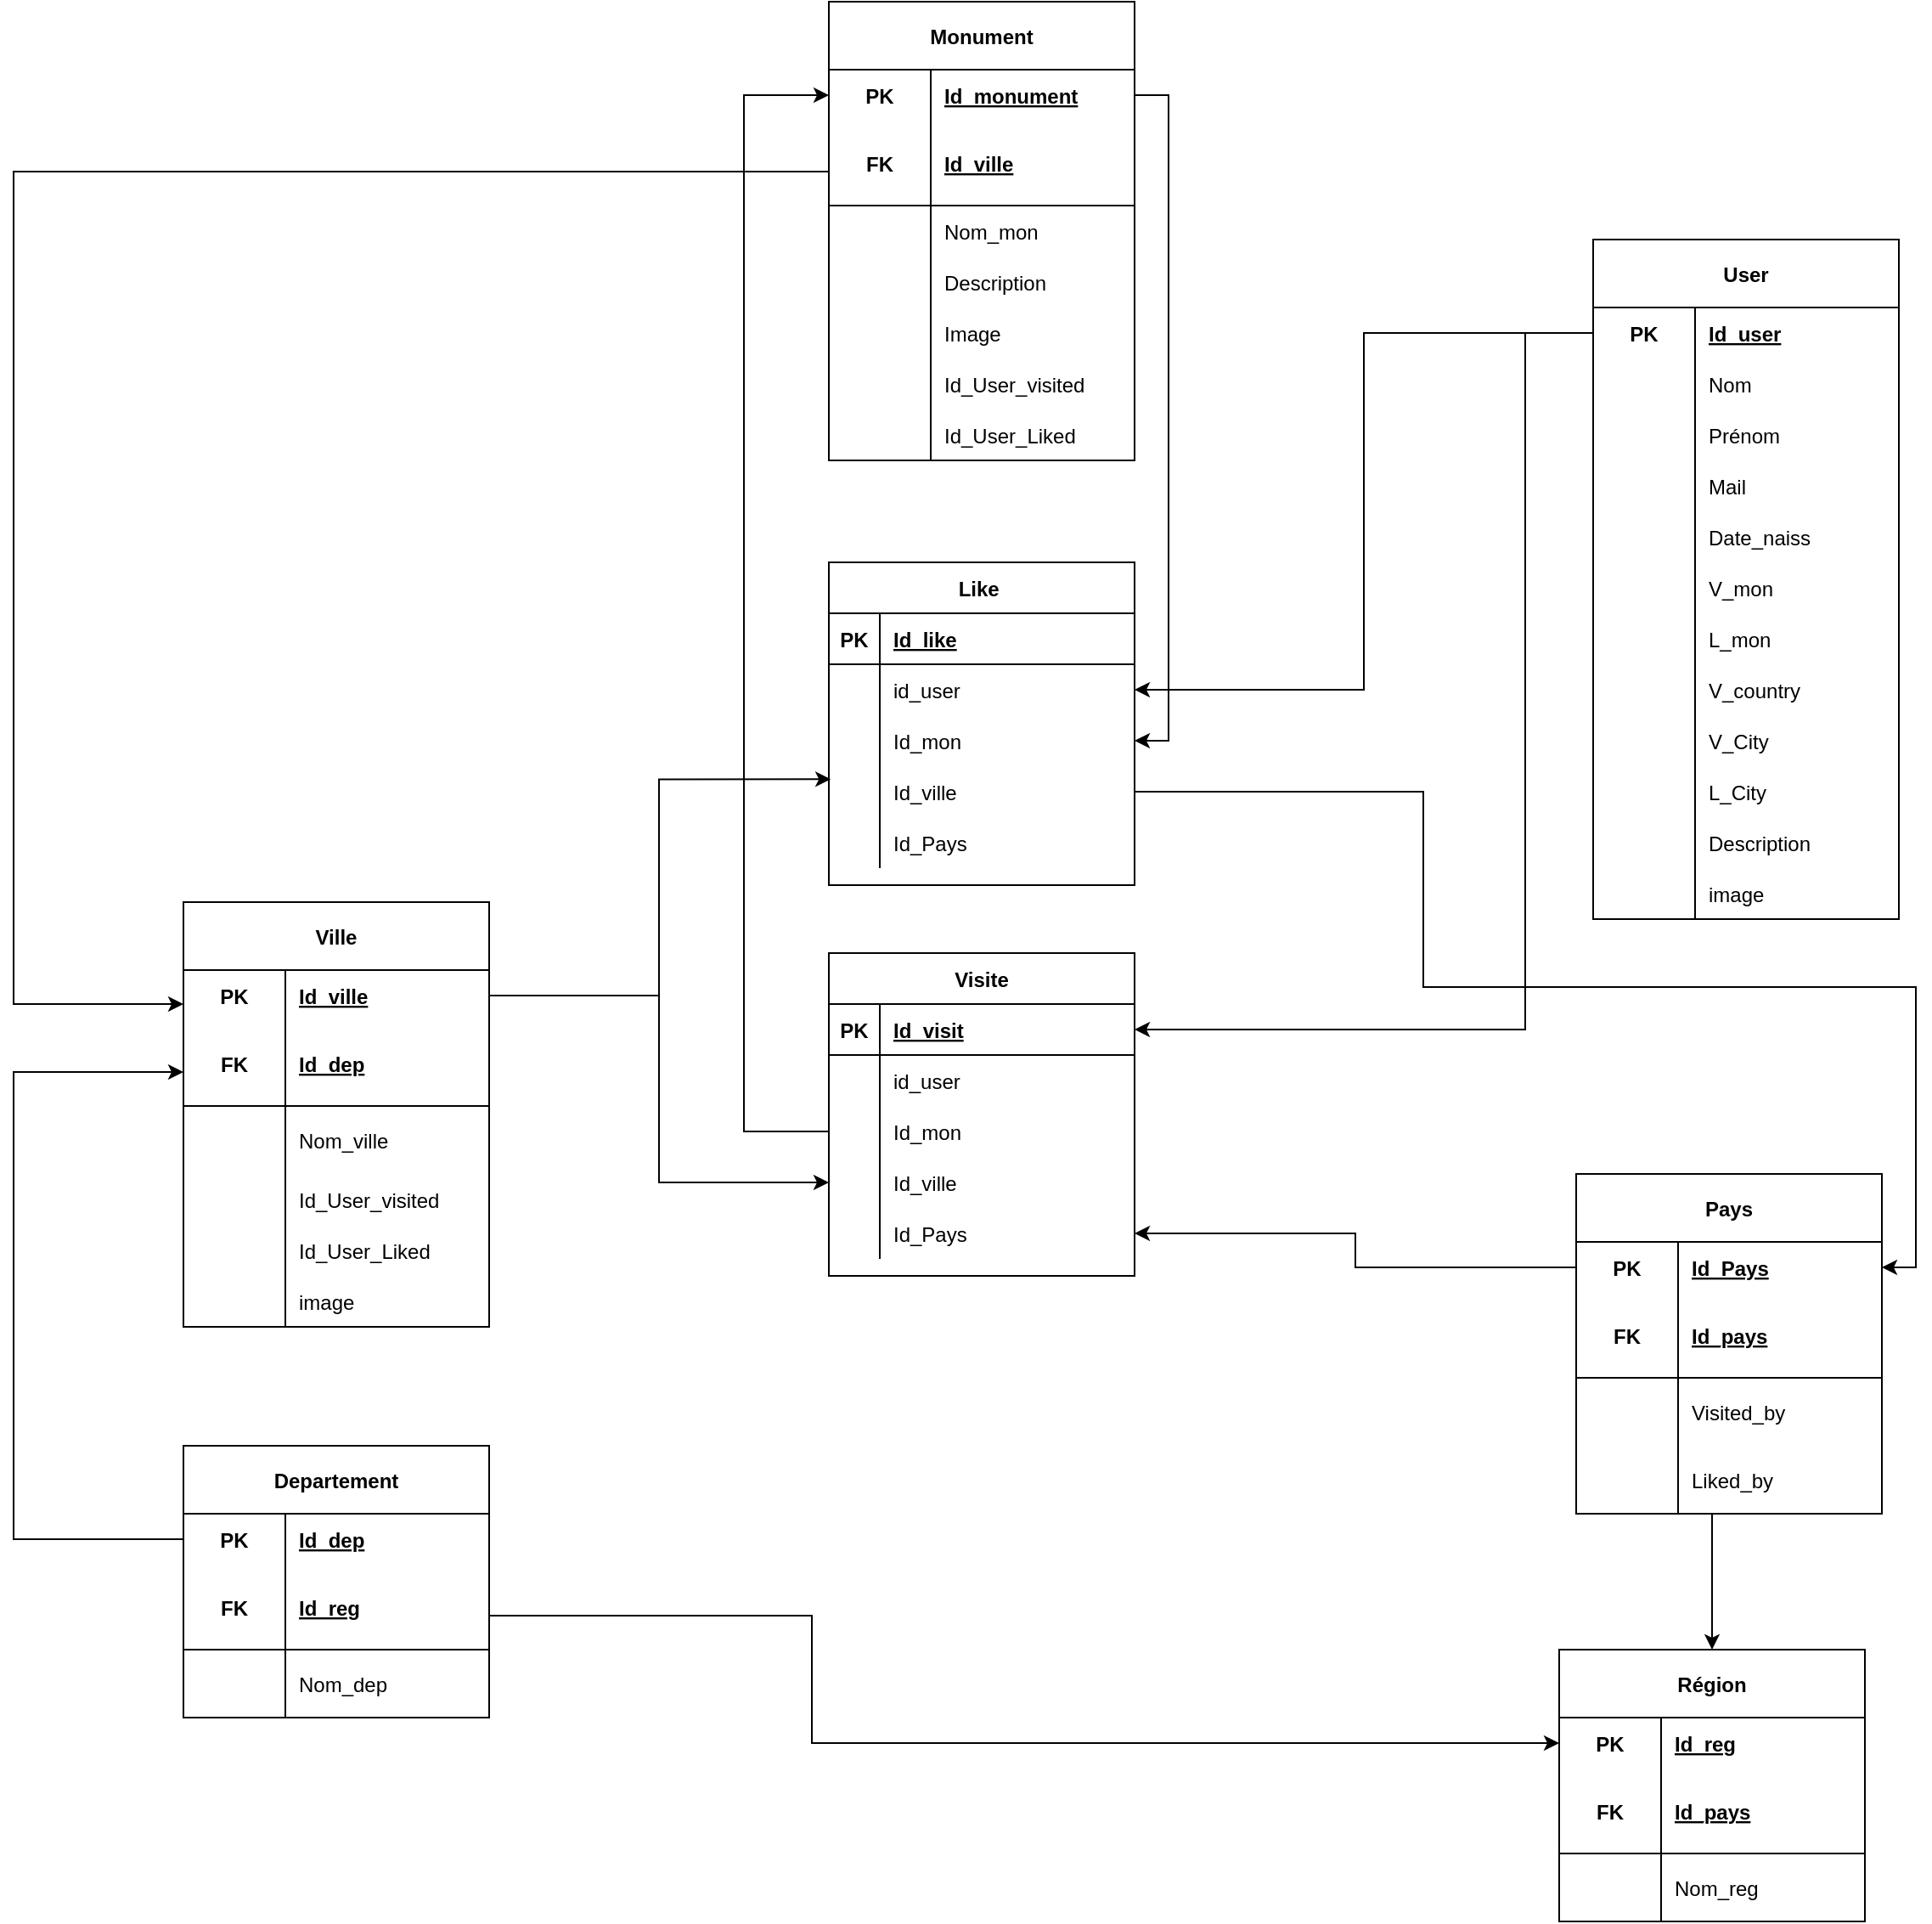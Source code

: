 <mxfile version="20.1.1" type="device"><diagram id="jz-4r5iz3jHriIThJ5Pb" name="Page-1"><mxGraphModel dx="2221" dy="2269" grid="1" gridSize="10" guides="1" tooltips="1" connect="1" arrows="1" fold="1" page="1" pageScale="1" pageWidth="827" pageHeight="1169" math="0" shadow="0"><root><mxCell id="0"/><mxCell id="1" parent="0"/><mxCell id="a1VH5h74d0Hdrvik5VGE-127" value="Monument" style="shape=table;startSize=40;container=1;collapsible=1;childLayout=tableLayout;fixedRows=1;rowLines=0;fontStyle=1;align=center;resizeLast=1;" parent="1" vertex="1"><mxGeometry x="590" y="-180" width="180" height="270" as="geometry"/></mxCell><mxCell id="a1VH5h74d0Hdrvik5VGE-128" value="" style="shape=tableRow;horizontal=0;startSize=0;swimlaneHead=0;swimlaneBody=0;fillColor=none;collapsible=0;dropTarget=0;points=[[0,0.5],[1,0.5]];portConstraint=eastwest;top=0;left=0;right=0;bottom=0;" parent="a1VH5h74d0Hdrvik5VGE-127" vertex="1"><mxGeometry y="40" width="180" height="30" as="geometry"/></mxCell><mxCell id="a1VH5h74d0Hdrvik5VGE-129" value="PK" style="shape=partialRectangle;connectable=0;fillColor=none;top=0;left=0;bottom=0;right=0;fontStyle=1;overflow=hidden;" parent="a1VH5h74d0Hdrvik5VGE-128" vertex="1"><mxGeometry width="60" height="30" as="geometry"><mxRectangle width="60" height="30" as="alternateBounds"/></mxGeometry></mxCell><mxCell id="a1VH5h74d0Hdrvik5VGE-130" value="Id_monument" style="shape=partialRectangle;connectable=0;fillColor=none;top=0;left=0;bottom=0;right=0;align=left;spacingLeft=6;fontStyle=5;overflow=hidden;" parent="a1VH5h74d0Hdrvik5VGE-128" vertex="1"><mxGeometry x="60" width="120" height="30" as="geometry"><mxRectangle width="120" height="30" as="alternateBounds"/></mxGeometry></mxCell><mxCell id="a1VH5h74d0Hdrvik5VGE-131" value="" style="shape=tableRow;horizontal=0;startSize=0;swimlaneHead=0;swimlaneBody=0;fillColor=none;collapsible=0;dropTarget=0;points=[[0,0.5],[1,0.5]];portConstraint=eastwest;top=0;left=0;right=0;bottom=1;" parent="a1VH5h74d0Hdrvik5VGE-127" vertex="1"><mxGeometry y="70" width="180" height="50" as="geometry"/></mxCell><mxCell id="a1VH5h74d0Hdrvik5VGE-132" value="FK" style="shape=partialRectangle;connectable=0;fillColor=none;top=0;left=0;bottom=0;right=0;fontStyle=1;overflow=hidden;" parent="a1VH5h74d0Hdrvik5VGE-131" vertex="1"><mxGeometry width="60" height="50" as="geometry"><mxRectangle width="60" height="50" as="alternateBounds"/></mxGeometry></mxCell><mxCell id="a1VH5h74d0Hdrvik5VGE-133" value="Id_ville" style="shape=partialRectangle;connectable=0;fillColor=none;top=0;left=0;bottom=0;right=0;align=left;spacingLeft=6;fontStyle=5;overflow=hidden;" parent="a1VH5h74d0Hdrvik5VGE-131" vertex="1"><mxGeometry x="60" width="120" height="50" as="geometry"><mxRectangle width="120" height="50" as="alternateBounds"/></mxGeometry></mxCell><mxCell id="a1VH5h74d0Hdrvik5VGE-134" value="" style="shape=tableRow;horizontal=0;startSize=0;swimlaneHead=0;swimlaneBody=0;fillColor=none;collapsible=0;dropTarget=0;points=[[0,0.5],[1,0.5]];portConstraint=eastwest;top=0;left=0;right=0;bottom=0;" parent="a1VH5h74d0Hdrvik5VGE-127" vertex="1"><mxGeometry y="120" width="180" height="30" as="geometry"/></mxCell><mxCell id="a1VH5h74d0Hdrvik5VGE-135" value="" style="shape=partialRectangle;connectable=0;fillColor=none;top=0;left=0;bottom=0;right=0;editable=1;overflow=hidden;" parent="a1VH5h74d0Hdrvik5VGE-134" vertex="1"><mxGeometry width="60" height="30" as="geometry"><mxRectangle width="60" height="30" as="alternateBounds"/></mxGeometry></mxCell><mxCell id="a1VH5h74d0Hdrvik5VGE-136" value="Nom_mon" style="shape=partialRectangle;connectable=0;fillColor=none;top=0;left=0;bottom=0;right=0;align=left;spacingLeft=6;overflow=hidden;" parent="a1VH5h74d0Hdrvik5VGE-134" vertex="1"><mxGeometry x="60" width="120" height="30" as="geometry"><mxRectangle width="120" height="30" as="alternateBounds"/></mxGeometry></mxCell><mxCell id="a1VH5h74d0Hdrvik5VGE-137" value="" style="shape=tableRow;horizontal=0;startSize=0;swimlaneHead=0;swimlaneBody=0;fillColor=none;collapsible=0;dropTarget=0;points=[[0,0.5],[1,0.5]];portConstraint=eastwest;top=0;left=0;right=0;bottom=0;" parent="a1VH5h74d0Hdrvik5VGE-127" vertex="1"><mxGeometry y="150" width="180" height="30" as="geometry"/></mxCell><mxCell id="a1VH5h74d0Hdrvik5VGE-138" value="" style="shape=partialRectangle;connectable=0;fillColor=none;top=0;left=0;bottom=0;right=0;editable=1;overflow=hidden;" parent="a1VH5h74d0Hdrvik5VGE-137" vertex="1"><mxGeometry width="60" height="30" as="geometry"><mxRectangle width="60" height="30" as="alternateBounds"/></mxGeometry></mxCell><mxCell id="a1VH5h74d0Hdrvik5VGE-139" value="Description" style="shape=partialRectangle;connectable=0;fillColor=none;top=0;left=0;bottom=0;right=0;align=left;spacingLeft=6;overflow=hidden;" parent="a1VH5h74d0Hdrvik5VGE-137" vertex="1"><mxGeometry x="60" width="120" height="30" as="geometry"><mxRectangle width="120" height="30" as="alternateBounds"/></mxGeometry></mxCell><mxCell id="8gB-ZzRt9r3_IUBsFWjk-15" value="" style="shape=tableRow;horizontal=0;startSize=0;swimlaneHead=0;swimlaneBody=0;fillColor=none;collapsible=0;dropTarget=0;points=[[0,0.5],[1,0.5]];portConstraint=eastwest;top=0;left=0;right=0;bottom=0;" vertex="1" parent="a1VH5h74d0Hdrvik5VGE-127"><mxGeometry y="180" width="180" height="30" as="geometry"/></mxCell><mxCell id="8gB-ZzRt9r3_IUBsFWjk-16" value="" style="shape=partialRectangle;connectable=0;fillColor=none;top=0;left=0;bottom=0;right=0;editable=1;overflow=hidden;" vertex="1" parent="8gB-ZzRt9r3_IUBsFWjk-15"><mxGeometry width="60" height="30" as="geometry"><mxRectangle width="60" height="30" as="alternateBounds"/></mxGeometry></mxCell><mxCell id="8gB-ZzRt9r3_IUBsFWjk-17" value="Image" style="shape=partialRectangle;connectable=0;fillColor=none;top=0;left=0;bottom=0;right=0;align=left;spacingLeft=6;overflow=hidden;" vertex="1" parent="8gB-ZzRt9r3_IUBsFWjk-15"><mxGeometry x="60" width="120" height="30" as="geometry"><mxRectangle width="120" height="30" as="alternateBounds"/></mxGeometry></mxCell><mxCell id="8gB-ZzRt9r3_IUBsFWjk-18" value="" style="shape=tableRow;horizontal=0;startSize=0;swimlaneHead=0;swimlaneBody=0;fillColor=none;collapsible=0;dropTarget=0;points=[[0,0.5],[1,0.5]];portConstraint=eastwest;top=0;left=0;right=0;bottom=0;" vertex="1" parent="a1VH5h74d0Hdrvik5VGE-127"><mxGeometry y="210" width="180" height="30" as="geometry"/></mxCell><mxCell id="8gB-ZzRt9r3_IUBsFWjk-19" value="" style="shape=partialRectangle;connectable=0;fillColor=none;top=0;left=0;bottom=0;right=0;editable=1;overflow=hidden;" vertex="1" parent="8gB-ZzRt9r3_IUBsFWjk-18"><mxGeometry width="60" height="30" as="geometry"><mxRectangle width="60" height="30" as="alternateBounds"/></mxGeometry></mxCell><mxCell id="8gB-ZzRt9r3_IUBsFWjk-20" value="Id_User_visited" style="shape=partialRectangle;connectable=0;fillColor=none;top=0;left=0;bottom=0;right=0;align=left;spacingLeft=6;overflow=hidden;" vertex="1" parent="8gB-ZzRt9r3_IUBsFWjk-18"><mxGeometry x="60" width="120" height="30" as="geometry"><mxRectangle width="120" height="30" as="alternateBounds"/></mxGeometry></mxCell><mxCell id="8gB-ZzRt9r3_IUBsFWjk-21" value="" style="shape=tableRow;horizontal=0;startSize=0;swimlaneHead=0;swimlaneBody=0;fillColor=none;collapsible=0;dropTarget=0;points=[[0,0.5],[1,0.5]];portConstraint=eastwest;top=0;left=0;right=0;bottom=0;" vertex="1" parent="a1VH5h74d0Hdrvik5VGE-127"><mxGeometry y="240" width="180" height="30" as="geometry"/></mxCell><mxCell id="8gB-ZzRt9r3_IUBsFWjk-22" value="" style="shape=partialRectangle;connectable=0;fillColor=none;top=0;left=0;bottom=0;right=0;editable=1;overflow=hidden;" vertex="1" parent="8gB-ZzRt9r3_IUBsFWjk-21"><mxGeometry width="60" height="30" as="geometry"><mxRectangle width="60" height="30" as="alternateBounds"/></mxGeometry></mxCell><mxCell id="8gB-ZzRt9r3_IUBsFWjk-23" value="Id_User_Liked" style="shape=partialRectangle;connectable=0;fillColor=none;top=0;left=0;bottom=0;right=0;align=left;spacingLeft=6;overflow=hidden;" vertex="1" parent="8gB-ZzRt9r3_IUBsFWjk-21"><mxGeometry x="60" width="120" height="30" as="geometry"><mxRectangle width="120" height="30" as="alternateBounds"/></mxGeometry></mxCell><mxCell id="a1VH5h74d0Hdrvik5VGE-146" value="User" style="shape=table;startSize=40;container=1;collapsible=1;childLayout=tableLayout;fixedRows=1;rowLines=0;fontStyle=1;align=center;resizeLast=1;" parent="1" vertex="1"><mxGeometry x="1040" y="-40" width="180" height="400" as="geometry"/></mxCell><mxCell id="a1VH5h74d0Hdrvik5VGE-147" value="" style="shape=tableRow;horizontal=0;startSize=0;swimlaneHead=0;swimlaneBody=0;fillColor=none;collapsible=0;dropTarget=0;points=[[0,0.5],[1,0.5]];portConstraint=eastwest;top=0;left=0;right=0;bottom=0;" parent="a1VH5h74d0Hdrvik5VGE-146" vertex="1"><mxGeometry y="40" width="180" height="30" as="geometry"/></mxCell><mxCell id="a1VH5h74d0Hdrvik5VGE-148" value="PK" style="shape=partialRectangle;connectable=0;fillColor=none;top=0;left=0;bottom=0;right=0;fontStyle=1;overflow=hidden;" parent="a1VH5h74d0Hdrvik5VGE-147" vertex="1"><mxGeometry width="60" height="30" as="geometry"><mxRectangle width="60" height="30" as="alternateBounds"/></mxGeometry></mxCell><mxCell id="a1VH5h74d0Hdrvik5VGE-149" value="Id_user" style="shape=partialRectangle;connectable=0;fillColor=none;top=0;left=0;bottom=0;right=0;align=left;spacingLeft=6;fontStyle=5;overflow=hidden;" parent="a1VH5h74d0Hdrvik5VGE-147" vertex="1"><mxGeometry x="60" width="120" height="30" as="geometry"><mxRectangle width="120" height="30" as="alternateBounds"/></mxGeometry></mxCell><mxCell id="a1VH5h74d0Hdrvik5VGE-197" value="" style="shape=tableRow;horizontal=0;startSize=0;swimlaneHead=0;swimlaneBody=0;fillColor=none;collapsible=0;dropTarget=0;points=[[0,0.5],[1,0.5]];portConstraint=eastwest;top=0;left=0;right=0;bottom=0;" parent="a1VH5h74d0Hdrvik5VGE-146" vertex="1"><mxGeometry y="70" width="180" height="30" as="geometry"/></mxCell><mxCell id="a1VH5h74d0Hdrvik5VGE-198" value="" style="shape=partialRectangle;connectable=0;fillColor=none;top=0;left=0;bottom=0;right=0;editable=1;overflow=hidden;" parent="a1VH5h74d0Hdrvik5VGE-197" vertex="1"><mxGeometry width="60" height="30" as="geometry"><mxRectangle width="60" height="30" as="alternateBounds"/></mxGeometry></mxCell><mxCell id="a1VH5h74d0Hdrvik5VGE-199" value="Nom" style="shape=partialRectangle;connectable=0;fillColor=none;top=0;left=0;bottom=0;right=0;align=left;spacingLeft=6;overflow=hidden;" parent="a1VH5h74d0Hdrvik5VGE-197" vertex="1"><mxGeometry x="60" width="120" height="30" as="geometry"><mxRectangle width="120" height="30" as="alternateBounds"/></mxGeometry></mxCell><mxCell id="a1VH5h74d0Hdrvik5VGE-156" value="" style="shape=tableRow;horizontal=0;startSize=0;swimlaneHead=0;swimlaneBody=0;fillColor=none;collapsible=0;dropTarget=0;points=[[0,0.5],[1,0.5]];portConstraint=eastwest;top=0;left=0;right=0;bottom=0;" parent="a1VH5h74d0Hdrvik5VGE-146" vertex="1"><mxGeometry y="100" width="180" height="30" as="geometry"/></mxCell><mxCell id="a1VH5h74d0Hdrvik5VGE-157" value="" style="shape=partialRectangle;connectable=0;fillColor=none;top=0;left=0;bottom=0;right=0;editable=1;overflow=hidden;" parent="a1VH5h74d0Hdrvik5VGE-156" vertex="1"><mxGeometry width="60" height="30" as="geometry"><mxRectangle width="60" height="30" as="alternateBounds"/></mxGeometry></mxCell><mxCell id="a1VH5h74d0Hdrvik5VGE-158" value="Prénom" style="shape=partialRectangle;connectable=0;fillColor=none;top=0;left=0;bottom=0;right=0;align=left;spacingLeft=6;overflow=hidden;" parent="a1VH5h74d0Hdrvik5VGE-156" vertex="1"><mxGeometry x="60" width="120" height="30" as="geometry"><mxRectangle width="120" height="30" as="alternateBounds"/></mxGeometry></mxCell><mxCell id="a1VH5h74d0Hdrvik5VGE-263" value="" style="shape=tableRow;horizontal=0;startSize=0;swimlaneHead=0;swimlaneBody=0;fillColor=none;collapsible=0;dropTarget=0;points=[[0,0.5],[1,0.5]];portConstraint=eastwest;top=0;left=0;right=0;bottom=0;" parent="a1VH5h74d0Hdrvik5VGE-146" vertex="1"><mxGeometry y="130" width="180" height="30" as="geometry"/></mxCell><mxCell id="a1VH5h74d0Hdrvik5VGE-264" value="" style="shape=partialRectangle;connectable=0;fillColor=none;top=0;left=0;bottom=0;right=0;editable=1;overflow=hidden;" parent="a1VH5h74d0Hdrvik5VGE-263" vertex="1"><mxGeometry width="60" height="30" as="geometry"><mxRectangle width="60" height="30" as="alternateBounds"/></mxGeometry></mxCell><mxCell id="a1VH5h74d0Hdrvik5VGE-265" value="Mail" style="shape=partialRectangle;connectable=0;fillColor=none;top=0;left=0;bottom=0;right=0;align=left;spacingLeft=6;overflow=hidden;" parent="a1VH5h74d0Hdrvik5VGE-263" vertex="1"><mxGeometry x="60" width="120" height="30" as="geometry"><mxRectangle width="120" height="30" as="alternateBounds"/></mxGeometry></mxCell><mxCell id="a1VH5h74d0Hdrvik5VGE-266" value="" style="shape=tableRow;horizontal=0;startSize=0;swimlaneHead=0;swimlaneBody=0;fillColor=none;collapsible=0;dropTarget=0;points=[[0,0.5],[1,0.5]];portConstraint=eastwest;top=0;left=0;right=0;bottom=0;" parent="a1VH5h74d0Hdrvik5VGE-146" vertex="1"><mxGeometry y="160" width="180" height="30" as="geometry"/></mxCell><mxCell id="a1VH5h74d0Hdrvik5VGE-267" value="" style="shape=partialRectangle;connectable=0;fillColor=none;top=0;left=0;bottom=0;right=0;editable=1;overflow=hidden;" parent="a1VH5h74d0Hdrvik5VGE-266" vertex="1"><mxGeometry width="60" height="30" as="geometry"><mxRectangle width="60" height="30" as="alternateBounds"/></mxGeometry></mxCell><mxCell id="a1VH5h74d0Hdrvik5VGE-268" value="Date_naiss" style="shape=partialRectangle;connectable=0;fillColor=none;top=0;left=0;bottom=0;right=0;align=left;spacingLeft=6;overflow=hidden;" parent="a1VH5h74d0Hdrvik5VGE-266" vertex="1"><mxGeometry x="60" width="120" height="30" as="geometry"><mxRectangle width="120" height="30" as="alternateBounds"/></mxGeometry></mxCell><mxCell id="a1VH5h74d0Hdrvik5VGE-269" value="" style="shape=tableRow;horizontal=0;startSize=0;swimlaneHead=0;swimlaneBody=0;fillColor=none;collapsible=0;dropTarget=0;points=[[0,0.5],[1,0.5]];portConstraint=eastwest;top=0;left=0;right=0;bottom=0;" parent="a1VH5h74d0Hdrvik5VGE-146" vertex="1"><mxGeometry y="190" width="180" height="30" as="geometry"/></mxCell><mxCell id="a1VH5h74d0Hdrvik5VGE-270" value="" style="shape=partialRectangle;connectable=0;fillColor=none;top=0;left=0;bottom=0;right=0;editable=1;overflow=hidden;" parent="a1VH5h74d0Hdrvik5VGE-269" vertex="1"><mxGeometry width="60" height="30" as="geometry"><mxRectangle width="60" height="30" as="alternateBounds"/></mxGeometry></mxCell><mxCell id="a1VH5h74d0Hdrvik5VGE-271" value="V_mon" style="shape=partialRectangle;connectable=0;fillColor=none;top=0;left=0;bottom=0;right=0;align=left;spacingLeft=6;overflow=hidden;" parent="a1VH5h74d0Hdrvik5VGE-269" vertex="1"><mxGeometry x="60" width="120" height="30" as="geometry"><mxRectangle width="120" height="30" as="alternateBounds"/></mxGeometry></mxCell><mxCell id="a1VH5h74d0Hdrvik5VGE-272" value="" style="shape=tableRow;horizontal=0;startSize=0;swimlaneHead=0;swimlaneBody=0;fillColor=none;collapsible=0;dropTarget=0;points=[[0,0.5],[1,0.5]];portConstraint=eastwest;top=0;left=0;right=0;bottom=0;" parent="a1VH5h74d0Hdrvik5VGE-146" vertex="1"><mxGeometry y="220" width="180" height="30" as="geometry"/></mxCell><mxCell id="a1VH5h74d0Hdrvik5VGE-273" value="" style="shape=partialRectangle;connectable=0;fillColor=none;top=0;left=0;bottom=0;right=0;editable=1;overflow=hidden;" parent="a1VH5h74d0Hdrvik5VGE-272" vertex="1"><mxGeometry width="60" height="30" as="geometry"><mxRectangle width="60" height="30" as="alternateBounds"/></mxGeometry></mxCell><mxCell id="a1VH5h74d0Hdrvik5VGE-274" value="L_mon" style="shape=partialRectangle;connectable=0;fillColor=none;top=0;left=0;bottom=0;right=0;align=left;spacingLeft=6;overflow=hidden;" parent="a1VH5h74d0Hdrvik5VGE-272" vertex="1"><mxGeometry x="60" width="120" height="30" as="geometry"><mxRectangle width="120" height="30" as="alternateBounds"/></mxGeometry></mxCell><mxCell id="a1VH5h74d0Hdrvik5VGE-278" value="" style="shape=tableRow;horizontal=0;startSize=0;swimlaneHead=0;swimlaneBody=0;fillColor=none;collapsible=0;dropTarget=0;points=[[0,0.5],[1,0.5]];portConstraint=eastwest;top=0;left=0;right=0;bottom=0;" parent="a1VH5h74d0Hdrvik5VGE-146" vertex="1"><mxGeometry y="250" width="180" height="30" as="geometry"/></mxCell><mxCell id="a1VH5h74d0Hdrvik5VGE-279" value="" style="shape=partialRectangle;connectable=0;fillColor=none;top=0;left=0;bottom=0;right=0;editable=1;overflow=hidden;" parent="a1VH5h74d0Hdrvik5VGE-278" vertex="1"><mxGeometry width="60" height="30" as="geometry"><mxRectangle width="60" height="30" as="alternateBounds"/></mxGeometry></mxCell><mxCell id="a1VH5h74d0Hdrvik5VGE-280" value="V_country" style="shape=partialRectangle;connectable=0;fillColor=none;top=0;left=0;bottom=0;right=0;align=left;spacingLeft=6;overflow=hidden;" parent="a1VH5h74d0Hdrvik5VGE-278" vertex="1"><mxGeometry x="60" width="120" height="30" as="geometry"><mxRectangle width="120" height="30" as="alternateBounds"/></mxGeometry></mxCell><mxCell id="a1VH5h74d0Hdrvik5VGE-281" value="" style="shape=tableRow;horizontal=0;startSize=0;swimlaneHead=0;swimlaneBody=0;fillColor=none;collapsible=0;dropTarget=0;points=[[0,0.5],[1,0.5]];portConstraint=eastwest;top=0;left=0;right=0;bottom=0;" parent="a1VH5h74d0Hdrvik5VGE-146" vertex="1"><mxGeometry y="280" width="180" height="30" as="geometry"/></mxCell><mxCell id="a1VH5h74d0Hdrvik5VGE-282" value="" style="shape=partialRectangle;connectable=0;fillColor=none;top=0;left=0;bottom=0;right=0;editable=1;overflow=hidden;" parent="a1VH5h74d0Hdrvik5VGE-281" vertex="1"><mxGeometry width="60" height="30" as="geometry"><mxRectangle width="60" height="30" as="alternateBounds"/></mxGeometry></mxCell><mxCell id="a1VH5h74d0Hdrvik5VGE-283" value="V_City" style="shape=partialRectangle;connectable=0;fillColor=none;top=0;left=0;bottom=0;right=0;align=left;spacingLeft=6;overflow=hidden;" parent="a1VH5h74d0Hdrvik5VGE-281" vertex="1"><mxGeometry x="60" width="120" height="30" as="geometry"><mxRectangle width="120" height="30" as="alternateBounds"/></mxGeometry></mxCell><mxCell id="a1VH5h74d0Hdrvik5VGE-284" value="" style="shape=tableRow;horizontal=0;startSize=0;swimlaneHead=0;swimlaneBody=0;fillColor=none;collapsible=0;dropTarget=0;points=[[0,0.5],[1,0.5]];portConstraint=eastwest;top=0;left=0;right=0;bottom=0;" parent="a1VH5h74d0Hdrvik5VGE-146" vertex="1"><mxGeometry y="310" width="180" height="30" as="geometry"/></mxCell><mxCell id="a1VH5h74d0Hdrvik5VGE-285" value="" style="shape=partialRectangle;connectable=0;fillColor=none;top=0;left=0;bottom=0;right=0;editable=1;overflow=hidden;" parent="a1VH5h74d0Hdrvik5VGE-284" vertex="1"><mxGeometry width="60" height="30" as="geometry"><mxRectangle width="60" height="30" as="alternateBounds"/></mxGeometry></mxCell><mxCell id="a1VH5h74d0Hdrvik5VGE-286" value="L_City" style="shape=partialRectangle;connectable=0;fillColor=none;top=0;left=0;bottom=0;right=0;align=left;spacingLeft=6;overflow=hidden;" parent="a1VH5h74d0Hdrvik5VGE-284" vertex="1"><mxGeometry x="60" width="120" height="30" as="geometry"><mxRectangle width="120" height="30" as="alternateBounds"/></mxGeometry></mxCell><mxCell id="a1VH5h74d0Hdrvik5VGE-287" value="" style="shape=tableRow;horizontal=0;startSize=0;swimlaneHead=0;swimlaneBody=0;fillColor=none;collapsible=0;dropTarget=0;points=[[0,0.5],[1,0.5]];portConstraint=eastwest;top=0;left=0;right=0;bottom=0;" parent="a1VH5h74d0Hdrvik5VGE-146" vertex="1"><mxGeometry y="340" width="180" height="30" as="geometry"/></mxCell><mxCell id="a1VH5h74d0Hdrvik5VGE-288" value="" style="shape=partialRectangle;connectable=0;fillColor=none;top=0;left=0;bottom=0;right=0;editable=1;overflow=hidden;" parent="a1VH5h74d0Hdrvik5VGE-287" vertex="1"><mxGeometry width="60" height="30" as="geometry"><mxRectangle width="60" height="30" as="alternateBounds"/></mxGeometry></mxCell><mxCell id="a1VH5h74d0Hdrvik5VGE-289" value="Description" style="shape=partialRectangle;connectable=0;fillColor=none;top=0;left=0;bottom=0;right=0;align=left;spacingLeft=6;overflow=hidden;" parent="a1VH5h74d0Hdrvik5VGE-287" vertex="1"><mxGeometry x="60" width="120" height="30" as="geometry"><mxRectangle width="120" height="30" as="alternateBounds"/></mxGeometry></mxCell><mxCell id="a1VH5h74d0Hdrvik5VGE-290" value="" style="shape=tableRow;horizontal=0;startSize=0;swimlaneHead=0;swimlaneBody=0;fillColor=none;collapsible=0;dropTarget=0;points=[[0,0.5],[1,0.5]];portConstraint=eastwest;top=0;left=0;right=0;bottom=0;" parent="a1VH5h74d0Hdrvik5VGE-146" vertex="1"><mxGeometry y="370" width="180" height="30" as="geometry"/></mxCell><mxCell id="a1VH5h74d0Hdrvik5VGE-291" value="" style="shape=partialRectangle;connectable=0;fillColor=none;top=0;left=0;bottom=0;right=0;editable=1;overflow=hidden;" parent="a1VH5h74d0Hdrvik5VGE-290" vertex="1"><mxGeometry width="60" height="30" as="geometry"><mxRectangle width="60" height="30" as="alternateBounds"/></mxGeometry></mxCell><mxCell id="a1VH5h74d0Hdrvik5VGE-292" value="image" style="shape=partialRectangle;connectable=0;fillColor=none;top=0;left=0;bottom=0;right=0;align=left;spacingLeft=6;overflow=hidden;" parent="a1VH5h74d0Hdrvik5VGE-290" vertex="1"><mxGeometry x="60" width="120" height="30" as="geometry"><mxRectangle width="120" height="30" as="alternateBounds"/></mxGeometry></mxCell><mxCell id="a1VH5h74d0Hdrvik5VGE-159" value="" style="shape=tableRow;horizontal=0;startSize=0;swimlaneHead=0;swimlaneBody=0;fillColor=none;collapsible=0;dropTarget=0;points=[[0,0.5],[1,0.5]];portConstraint=eastwest;top=0;left=0;right=0;bottom=0;" parent="1" vertex="1"><mxGeometry x="540" y="300" width="180" height="30" as="geometry"/></mxCell><mxCell id="a1VH5h74d0Hdrvik5VGE-183" value="Ville" style="shape=table;startSize=40;container=1;collapsible=1;childLayout=tableLayout;fixedRows=1;rowLines=0;fontStyle=1;align=center;resizeLast=1;" parent="1" vertex="1"><mxGeometry x="210" y="350" width="180" height="250" as="geometry"/></mxCell><mxCell id="a1VH5h74d0Hdrvik5VGE-184" value="" style="shape=tableRow;horizontal=0;startSize=0;swimlaneHead=0;swimlaneBody=0;fillColor=none;collapsible=0;dropTarget=0;points=[[0,0.5],[1,0.5]];portConstraint=eastwest;top=0;left=0;right=0;bottom=0;" parent="a1VH5h74d0Hdrvik5VGE-183" vertex="1"><mxGeometry y="40" width="180" height="30" as="geometry"/></mxCell><mxCell id="a1VH5h74d0Hdrvik5VGE-185" value="PK" style="shape=partialRectangle;connectable=0;fillColor=none;top=0;left=0;bottom=0;right=0;fontStyle=1;overflow=hidden;" parent="a1VH5h74d0Hdrvik5VGE-184" vertex="1"><mxGeometry width="60" height="30" as="geometry"><mxRectangle width="60" height="30" as="alternateBounds"/></mxGeometry></mxCell><mxCell id="a1VH5h74d0Hdrvik5VGE-186" value="Id_ville" style="shape=partialRectangle;connectable=0;fillColor=none;top=0;left=0;bottom=0;right=0;align=left;spacingLeft=6;fontStyle=5;overflow=hidden;" parent="a1VH5h74d0Hdrvik5VGE-184" vertex="1"><mxGeometry x="60" width="120" height="30" as="geometry"><mxRectangle width="120" height="30" as="alternateBounds"/></mxGeometry></mxCell><mxCell id="a1VH5h74d0Hdrvik5VGE-187" value="" style="shape=tableRow;horizontal=0;startSize=0;swimlaneHead=0;swimlaneBody=0;fillColor=none;collapsible=0;dropTarget=0;points=[[0,0.5],[1,0.5]];portConstraint=eastwest;top=0;left=0;right=0;bottom=1;" parent="a1VH5h74d0Hdrvik5VGE-183" vertex="1"><mxGeometry y="70" width="180" height="50" as="geometry"/></mxCell><mxCell id="a1VH5h74d0Hdrvik5VGE-188" value="FK" style="shape=partialRectangle;connectable=0;fillColor=none;top=0;left=0;bottom=0;right=0;fontStyle=1;overflow=hidden;" parent="a1VH5h74d0Hdrvik5VGE-187" vertex="1"><mxGeometry width="60" height="50" as="geometry"><mxRectangle width="60" height="50" as="alternateBounds"/></mxGeometry></mxCell><mxCell id="a1VH5h74d0Hdrvik5VGE-189" value="Id_dep" style="shape=partialRectangle;connectable=0;fillColor=none;top=0;left=0;bottom=0;right=0;align=left;spacingLeft=6;fontStyle=5;overflow=hidden;" parent="a1VH5h74d0Hdrvik5VGE-187" vertex="1"><mxGeometry x="60" width="120" height="50" as="geometry"><mxRectangle width="120" height="50" as="alternateBounds"/></mxGeometry></mxCell><mxCell id="a1VH5h74d0Hdrvik5VGE-190" value="" style="shape=tableRow;horizontal=0;startSize=0;swimlaneHead=0;swimlaneBody=0;fillColor=none;collapsible=0;dropTarget=0;points=[[0,0.5],[1,0.5]];portConstraint=eastwest;top=0;left=0;right=0;bottom=0;" parent="a1VH5h74d0Hdrvik5VGE-183" vertex="1"><mxGeometry y="120" width="180" height="40" as="geometry"/></mxCell><mxCell id="a1VH5h74d0Hdrvik5VGE-191" value="" style="shape=partialRectangle;connectable=0;fillColor=none;top=0;left=0;bottom=0;right=0;editable=1;overflow=hidden;" parent="a1VH5h74d0Hdrvik5VGE-190" vertex="1"><mxGeometry width="60" height="40" as="geometry"><mxRectangle width="60" height="40" as="alternateBounds"/></mxGeometry></mxCell><mxCell id="a1VH5h74d0Hdrvik5VGE-192" value="Nom_ville" style="shape=partialRectangle;connectable=0;fillColor=none;top=0;left=0;bottom=0;right=0;align=left;spacingLeft=6;overflow=hidden;" parent="a1VH5h74d0Hdrvik5VGE-190" vertex="1"><mxGeometry x="60" width="120" height="40" as="geometry"><mxRectangle width="120" height="40" as="alternateBounds"/></mxGeometry></mxCell><mxCell id="a1VH5h74d0Hdrvik5VGE-193" value="" style="shape=tableRow;horizontal=0;startSize=0;swimlaneHead=0;swimlaneBody=0;fillColor=none;collapsible=0;dropTarget=0;points=[[0,0.5],[1,0.5]];portConstraint=eastwest;top=0;left=0;right=0;bottom=0;" parent="a1VH5h74d0Hdrvik5VGE-183" vertex="1"><mxGeometry y="160" width="180" height="30" as="geometry"/></mxCell><mxCell id="a1VH5h74d0Hdrvik5VGE-194" value="" style="shape=partialRectangle;connectable=0;fillColor=none;top=0;left=0;bottom=0;right=0;editable=1;overflow=hidden;" parent="a1VH5h74d0Hdrvik5VGE-193" vertex="1"><mxGeometry width="60" height="30" as="geometry"><mxRectangle width="60" height="30" as="alternateBounds"/></mxGeometry></mxCell><mxCell id="a1VH5h74d0Hdrvik5VGE-195" value="Id_User_visited" style="shape=partialRectangle;connectable=0;fillColor=none;top=0;left=0;bottom=0;right=0;align=left;spacingLeft=6;overflow=hidden;" parent="a1VH5h74d0Hdrvik5VGE-193" vertex="1"><mxGeometry x="60" width="120" height="30" as="geometry"><mxRectangle width="120" height="30" as="alternateBounds"/></mxGeometry></mxCell><mxCell id="a1VH5h74d0Hdrvik5VGE-207" value="" style="shape=tableRow;horizontal=0;startSize=0;swimlaneHead=0;swimlaneBody=0;fillColor=none;collapsible=0;dropTarget=0;points=[[0,0.5],[1,0.5]];portConstraint=eastwest;top=0;left=0;right=0;bottom=0;" parent="a1VH5h74d0Hdrvik5VGE-183" vertex="1"><mxGeometry y="190" width="180" height="30" as="geometry"/></mxCell><mxCell id="a1VH5h74d0Hdrvik5VGE-208" value="" style="shape=partialRectangle;connectable=0;fillColor=none;top=0;left=0;bottom=0;right=0;editable=1;overflow=hidden;" parent="a1VH5h74d0Hdrvik5VGE-207" vertex="1"><mxGeometry width="60" height="30" as="geometry"><mxRectangle width="60" height="30" as="alternateBounds"/></mxGeometry></mxCell><mxCell id="a1VH5h74d0Hdrvik5VGE-209" value="Id_User_Liked" style="shape=partialRectangle;connectable=0;fillColor=none;top=0;left=0;bottom=0;right=0;align=left;spacingLeft=6;overflow=hidden;" parent="a1VH5h74d0Hdrvik5VGE-207" vertex="1"><mxGeometry x="60" width="120" height="30" as="geometry"><mxRectangle width="120" height="30" as="alternateBounds"/></mxGeometry></mxCell><mxCell id="a1VH5h74d0Hdrvik5VGE-204" value="" style="shape=tableRow;horizontal=0;startSize=0;swimlaneHead=0;swimlaneBody=0;fillColor=none;collapsible=0;dropTarget=0;points=[[0,0.5],[1,0.5]];portConstraint=eastwest;top=0;left=0;right=0;bottom=0;" parent="a1VH5h74d0Hdrvik5VGE-183" vertex="1"><mxGeometry y="220" width="180" height="30" as="geometry"/></mxCell><mxCell id="a1VH5h74d0Hdrvik5VGE-205" value="" style="shape=partialRectangle;connectable=0;fillColor=none;top=0;left=0;bottom=0;right=0;editable=1;overflow=hidden;" parent="a1VH5h74d0Hdrvik5VGE-204" vertex="1"><mxGeometry width="60" height="30" as="geometry"><mxRectangle width="60" height="30" as="alternateBounds"/></mxGeometry></mxCell><mxCell id="a1VH5h74d0Hdrvik5VGE-206" value="image" style="shape=partialRectangle;connectable=0;fillColor=none;top=0;left=0;bottom=0;right=0;align=left;spacingLeft=6;overflow=hidden;" parent="a1VH5h74d0Hdrvik5VGE-204" vertex="1"><mxGeometry x="60" width="120" height="30" as="geometry"><mxRectangle width="120" height="30" as="alternateBounds"/></mxGeometry></mxCell><mxCell id="a1VH5h74d0Hdrvik5VGE-200" style="edgeStyle=orthogonalEdgeStyle;rounded=0;orthogonalLoop=1;jettySize=auto;html=1;" parent="1" source="a1VH5h74d0Hdrvik5VGE-131" edge="1"><mxGeometry relative="1" as="geometry"><Array as="points"><mxPoint x="110" y="-80"/><mxPoint x="110" y="410"/></Array><mxPoint x="210" y="410" as="targetPoint"/></mxGeometry></mxCell><mxCell id="a1VH5h74d0Hdrvik5VGE-210" value="Departement" style="shape=table;startSize=40;container=1;collapsible=1;childLayout=tableLayout;fixedRows=1;rowLines=0;fontStyle=1;align=center;resizeLast=1;" parent="1" vertex="1"><mxGeometry x="210" y="670" width="180" height="160" as="geometry"/></mxCell><mxCell id="a1VH5h74d0Hdrvik5VGE-211" value="" style="shape=tableRow;horizontal=0;startSize=0;swimlaneHead=0;swimlaneBody=0;fillColor=none;collapsible=0;dropTarget=0;points=[[0,0.5],[1,0.5]];portConstraint=eastwest;top=0;left=0;right=0;bottom=0;" parent="a1VH5h74d0Hdrvik5VGE-210" vertex="1"><mxGeometry y="40" width="180" height="30" as="geometry"/></mxCell><mxCell id="a1VH5h74d0Hdrvik5VGE-212" value="PK" style="shape=partialRectangle;connectable=0;fillColor=none;top=0;left=0;bottom=0;right=0;fontStyle=1;overflow=hidden;" parent="a1VH5h74d0Hdrvik5VGE-211" vertex="1"><mxGeometry width="60" height="30" as="geometry"><mxRectangle width="60" height="30" as="alternateBounds"/></mxGeometry></mxCell><mxCell id="a1VH5h74d0Hdrvik5VGE-213" value="Id_dep" style="shape=partialRectangle;connectable=0;fillColor=none;top=0;left=0;bottom=0;right=0;align=left;spacingLeft=6;fontStyle=5;overflow=hidden;" parent="a1VH5h74d0Hdrvik5VGE-211" vertex="1"><mxGeometry x="60" width="120" height="30" as="geometry"><mxRectangle width="120" height="30" as="alternateBounds"/></mxGeometry></mxCell><mxCell id="a1VH5h74d0Hdrvik5VGE-214" value="" style="shape=tableRow;horizontal=0;startSize=0;swimlaneHead=0;swimlaneBody=0;fillColor=none;collapsible=0;dropTarget=0;points=[[0,0.5],[1,0.5]];portConstraint=eastwest;top=0;left=0;right=0;bottom=1;" parent="a1VH5h74d0Hdrvik5VGE-210" vertex="1"><mxGeometry y="70" width="180" height="50" as="geometry"/></mxCell><mxCell id="a1VH5h74d0Hdrvik5VGE-215" value="FK" style="shape=partialRectangle;connectable=0;fillColor=none;top=0;left=0;bottom=0;right=0;fontStyle=1;overflow=hidden;" parent="a1VH5h74d0Hdrvik5VGE-214" vertex="1"><mxGeometry width="60" height="50" as="geometry"><mxRectangle width="60" height="50" as="alternateBounds"/></mxGeometry></mxCell><mxCell id="a1VH5h74d0Hdrvik5VGE-216" value="Id_reg" style="shape=partialRectangle;connectable=0;fillColor=none;top=0;left=0;bottom=0;right=0;align=left;spacingLeft=6;fontStyle=5;overflow=hidden;" parent="a1VH5h74d0Hdrvik5VGE-214" vertex="1"><mxGeometry x="60" width="120" height="50" as="geometry"><mxRectangle width="120" height="50" as="alternateBounds"/></mxGeometry></mxCell><mxCell id="a1VH5h74d0Hdrvik5VGE-217" value="" style="shape=tableRow;horizontal=0;startSize=0;swimlaneHead=0;swimlaneBody=0;fillColor=none;collapsible=0;dropTarget=0;points=[[0,0.5],[1,0.5]];portConstraint=eastwest;top=0;left=0;right=0;bottom=0;" parent="a1VH5h74d0Hdrvik5VGE-210" vertex="1"><mxGeometry y="120" width="180" height="40" as="geometry"/></mxCell><mxCell id="a1VH5h74d0Hdrvik5VGE-218" value="" style="shape=partialRectangle;connectable=0;fillColor=none;top=0;left=0;bottom=0;right=0;editable=1;overflow=hidden;" parent="a1VH5h74d0Hdrvik5VGE-217" vertex="1"><mxGeometry width="60" height="40" as="geometry"><mxRectangle width="60" height="40" as="alternateBounds"/></mxGeometry></mxCell><mxCell id="a1VH5h74d0Hdrvik5VGE-219" value="Nom_dep" style="shape=partialRectangle;connectable=0;fillColor=none;top=0;left=0;bottom=0;right=0;align=left;spacingLeft=6;overflow=hidden;" parent="a1VH5h74d0Hdrvik5VGE-217" vertex="1"><mxGeometry x="60" width="120" height="40" as="geometry"><mxRectangle width="120" height="40" as="alternateBounds"/></mxGeometry></mxCell><mxCell id="a1VH5h74d0Hdrvik5VGE-229" style="edgeStyle=orthogonalEdgeStyle;rounded=0;orthogonalLoop=1;jettySize=auto;html=1;" parent="1" source="a1VH5h74d0Hdrvik5VGE-211" edge="1"><mxGeometry relative="1" as="geometry"><Array as="points"><mxPoint x="110" y="725"/><mxPoint x="110" y="450"/></Array><mxPoint x="210" y="450" as="targetPoint"/></mxGeometry></mxCell><mxCell id="a1VH5h74d0Hdrvik5VGE-230" value="Région" style="shape=table;startSize=40;container=1;collapsible=1;childLayout=tableLayout;fixedRows=1;rowLines=0;fontStyle=1;align=center;resizeLast=1;" parent="1" vertex="1"><mxGeometry x="1020" y="790" width="180" height="160" as="geometry"/></mxCell><mxCell id="a1VH5h74d0Hdrvik5VGE-231" value="" style="shape=tableRow;horizontal=0;startSize=0;swimlaneHead=0;swimlaneBody=0;fillColor=none;collapsible=0;dropTarget=0;points=[[0,0.5],[1,0.5]];portConstraint=eastwest;top=0;left=0;right=0;bottom=0;" parent="a1VH5h74d0Hdrvik5VGE-230" vertex="1"><mxGeometry y="40" width="180" height="30" as="geometry"/></mxCell><mxCell id="a1VH5h74d0Hdrvik5VGE-232" value="PK" style="shape=partialRectangle;connectable=0;fillColor=none;top=0;left=0;bottom=0;right=0;fontStyle=1;overflow=hidden;" parent="a1VH5h74d0Hdrvik5VGE-231" vertex="1"><mxGeometry width="60" height="30" as="geometry"><mxRectangle width="60" height="30" as="alternateBounds"/></mxGeometry></mxCell><mxCell id="a1VH5h74d0Hdrvik5VGE-233" value="Id_reg" style="shape=partialRectangle;connectable=0;fillColor=none;top=0;left=0;bottom=0;right=0;align=left;spacingLeft=6;fontStyle=5;overflow=hidden;" parent="a1VH5h74d0Hdrvik5VGE-231" vertex="1"><mxGeometry x="60" width="120" height="30" as="geometry"><mxRectangle width="120" height="30" as="alternateBounds"/></mxGeometry></mxCell><mxCell id="a1VH5h74d0Hdrvik5VGE-234" value="" style="shape=tableRow;horizontal=0;startSize=0;swimlaneHead=0;swimlaneBody=0;fillColor=none;collapsible=0;dropTarget=0;points=[[0,0.5],[1,0.5]];portConstraint=eastwest;top=0;left=0;right=0;bottom=1;" parent="a1VH5h74d0Hdrvik5VGE-230" vertex="1"><mxGeometry y="70" width="180" height="50" as="geometry"/></mxCell><mxCell id="a1VH5h74d0Hdrvik5VGE-235" value="FK" style="shape=partialRectangle;connectable=0;fillColor=none;top=0;left=0;bottom=0;right=0;fontStyle=1;overflow=hidden;" parent="a1VH5h74d0Hdrvik5VGE-234" vertex="1"><mxGeometry width="60" height="50" as="geometry"><mxRectangle width="60" height="50" as="alternateBounds"/></mxGeometry></mxCell><mxCell id="a1VH5h74d0Hdrvik5VGE-236" value="Id_pays" style="shape=partialRectangle;connectable=0;fillColor=none;top=0;left=0;bottom=0;right=0;align=left;spacingLeft=6;fontStyle=5;overflow=hidden;" parent="a1VH5h74d0Hdrvik5VGE-234" vertex="1"><mxGeometry x="60" width="120" height="50" as="geometry"><mxRectangle width="120" height="50" as="alternateBounds"/></mxGeometry></mxCell><mxCell id="a1VH5h74d0Hdrvik5VGE-237" value="" style="shape=tableRow;horizontal=0;startSize=0;swimlaneHead=0;swimlaneBody=0;fillColor=none;collapsible=0;dropTarget=0;points=[[0,0.5],[1,0.5]];portConstraint=eastwest;top=0;left=0;right=0;bottom=0;" parent="a1VH5h74d0Hdrvik5VGE-230" vertex="1"><mxGeometry y="120" width="180" height="40" as="geometry"/></mxCell><mxCell id="a1VH5h74d0Hdrvik5VGE-238" value="" style="shape=partialRectangle;connectable=0;fillColor=none;top=0;left=0;bottom=0;right=0;editable=1;overflow=hidden;" parent="a1VH5h74d0Hdrvik5VGE-237" vertex="1"><mxGeometry width="60" height="40" as="geometry"><mxRectangle width="60" height="40" as="alternateBounds"/></mxGeometry></mxCell><mxCell id="a1VH5h74d0Hdrvik5VGE-239" value="Nom_reg" style="shape=partialRectangle;connectable=0;fillColor=none;top=0;left=0;bottom=0;right=0;align=left;spacingLeft=6;overflow=hidden;" parent="a1VH5h74d0Hdrvik5VGE-237" vertex="1"><mxGeometry x="60" width="120" height="40" as="geometry"><mxRectangle width="120" height="40" as="alternateBounds"/></mxGeometry></mxCell><mxCell id="a1VH5h74d0Hdrvik5VGE-243" style="edgeStyle=orthogonalEdgeStyle;rounded=0;orthogonalLoop=1;jettySize=auto;html=1;entryX=0;entryY=0.5;entryDx=0;entryDy=0;" parent="1" source="a1VH5h74d0Hdrvik5VGE-214" target="a1VH5h74d0Hdrvik5VGE-231" edge="1"><mxGeometry relative="1" as="geometry"><Array as="points"><mxPoint x="580" y="770"/><mxPoint x="580" y="845"/></Array></mxGeometry></mxCell><mxCell id="8gB-ZzRt9r3_IUBsFWjk-11" style="edgeStyle=orthogonalEdgeStyle;rounded=0;orthogonalLoop=1;jettySize=auto;html=1;entryX=0.5;entryY=0;entryDx=0;entryDy=0;" edge="1" parent="1" source="a1VH5h74d0Hdrvik5VGE-244" target="a1VH5h74d0Hdrvik5VGE-230"><mxGeometry relative="1" as="geometry"><Array as="points"><mxPoint x="1110" y="630"/><mxPoint x="1110" y="630"/></Array></mxGeometry></mxCell><mxCell id="a1VH5h74d0Hdrvik5VGE-244" value="Pays" style="shape=table;startSize=40;container=1;collapsible=1;childLayout=tableLayout;fixedRows=1;rowLines=0;fontStyle=1;align=center;resizeLast=1;" parent="1" vertex="1"><mxGeometry x="1030" y="510" width="180" height="200" as="geometry"/></mxCell><mxCell id="a1VH5h74d0Hdrvik5VGE-245" value="" style="shape=tableRow;horizontal=0;startSize=0;swimlaneHead=0;swimlaneBody=0;fillColor=none;collapsible=0;dropTarget=0;points=[[0,0.5],[1,0.5]];portConstraint=eastwest;top=0;left=0;right=0;bottom=0;" parent="a1VH5h74d0Hdrvik5VGE-244" vertex="1"><mxGeometry y="40" width="180" height="30" as="geometry"/></mxCell><mxCell id="a1VH5h74d0Hdrvik5VGE-246" value="PK" style="shape=partialRectangle;connectable=0;fillColor=none;top=0;left=0;bottom=0;right=0;fontStyle=1;overflow=hidden;" parent="a1VH5h74d0Hdrvik5VGE-245" vertex="1"><mxGeometry width="60" height="30" as="geometry"><mxRectangle width="60" height="30" as="alternateBounds"/></mxGeometry></mxCell><mxCell id="a1VH5h74d0Hdrvik5VGE-247" value="Id_Pays" style="shape=partialRectangle;connectable=0;fillColor=none;top=0;left=0;bottom=0;right=0;align=left;spacingLeft=6;fontStyle=5;overflow=hidden;" parent="a1VH5h74d0Hdrvik5VGE-245" vertex="1"><mxGeometry x="60" width="120" height="30" as="geometry"><mxRectangle width="120" height="30" as="alternateBounds"/></mxGeometry></mxCell><mxCell id="a1VH5h74d0Hdrvik5VGE-248" value="" style="shape=tableRow;horizontal=0;startSize=0;swimlaneHead=0;swimlaneBody=0;fillColor=none;collapsible=0;dropTarget=0;points=[[0,0.5],[1,0.5]];portConstraint=eastwest;top=0;left=0;right=0;bottom=1;" parent="a1VH5h74d0Hdrvik5VGE-244" vertex="1"><mxGeometry y="70" width="180" height="50" as="geometry"/></mxCell><mxCell id="a1VH5h74d0Hdrvik5VGE-249" value="FK" style="shape=partialRectangle;connectable=0;fillColor=none;top=0;left=0;bottom=0;right=0;fontStyle=1;overflow=hidden;" parent="a1VH5h74d0Hdrvik5VGE-248" vertex="1"><mxGeometry width="60" height="50" as="geometry"><mxRectangle width="60" height="50" as="alternateBounds"/></mxGeometry></mxCell><mxCell id="a1VH5h74d0Hdrvik5VGE-250" value="Id_pays" style="shape=partialRectangle;connectable=0;fillColor=none;top=0;left=0;bottom=0;right=0;align=left;spacingLeft=6;fontStyle=5;overflow=hidden;" parent="a1VH5h74d0Hdrvik5VGE-248" vertex="1"><mxGeometry x="60" width="120" height="50" as="geometry"><mxRectangle width="120" height="50" as="alternateBounds"/></mxGeometry></mxCell><mxCell id="a1VH5h74d0Hdrvik5VGE-251" value="" style="shape=tableRow;horizontal=0;startSize=0;swimlaneHead=0;swimlaneBody=0;fillColor=none;collapsible=0;dropTarget=0;points=[[0,0.5],[1,0.5]];portConstraint=eastwest;top=0;left=0;right=0;bottom=0;" parent="a1VH5h74d0Hdrvik5VGE-244" vertex="1"><mxGeometry y="120" width="180" height="40" as="geometry"/></mxCell><mxCell id="a1VH5h74d0Hdrvik5VGE-252" value="" style="shape=partialRectangle;connectable=0;fillColor=none;top=0;left=0;bottom=0;right=0;editable=1;overflow=hidden;" parent="a1VH5h74d0Hdrvik5VGE-251" vertex="1"><mxGeometry width="60" height="40" as="geometry"><mxRectangle width="60" height="40" as="alternateBounds"/></mxGeometry></mxCell><mxCell id="a1VH5h74d0Hdrvik5VGE-253" value="Visited_by" style="shape=partialRectangle;connectable=0;fillColor=none;top=0;left=0;bottom=0;right=0;align=left;spacingLeft=6;overflow=hidden;" parent="a1VH5h74d0Hdrvik5VGE-251" vertex="1"><mxGeometry x="60" width="120" height="40" as="geometry"><mxRectangle width="120" height="40" as="alternateBounds"/></mxGeometry></mxCell><mxCell id="a1VH5h74d0Hdrvik5VGE-259" value="" style="shape=tableRow;horizontal=0;startSize=0;swimlaneHead=0;swimlaneBody=0;fillColor=none;collapsible=0;dropTarget=0;points=[[0,0.5],[1,0.5]];portConstraint=eastwest;top=0;left=0;right=0;bottom=0;" parent="a1VH5h74d0Hdrvik5VGE-244" vertex="1"><mxGeometry y="160" width="180" height="40" as="geometry"/></mxCell><mxCell id="a1VH5h74d0Hdrvik5VGE-260" value="" style="shape=partialRectangle;connectable=0;fillColor=none;top=0;left=0;bottom=0;right=0;editable=1;overflow=hidden;" parent="a1VH5h74d0Hdrvik5VGE-259" vertex="1"><mxGeometry width="60" height="40" as="geometry"><mxRectangle width="60" height="40" as="alternateBounds"/></mxGeometry></mxCell><mxCell id="a1VH5h74d0Hdrvik5VGE-261" value="Liked_by" style="shape=partialRectangle;connectable=0;fillColor=none;top=0;left=0;bottom=0;right=0;align=left;spacingLeft=6;overflow=hidden;" parent="a1VH5h74d0Hdrvik5VGE-259" vertex="1"><mxGeometry x="60" width="120" height="40" as="geometry"><mxRectangle width="120" height="40" as="alternateBounds"/></mxGeometry></mxCell><mxCell id="8gB-ZzRt9r3_IUBsFWjk-26" value="Like " style="shape=table;startSize=30;container=1;collapsible=1;childLayout=tableLayout;fixedRows=1;rowLines=0;fontStyle=1;align=center;resizeLast=1;" vertex="1" parent="1"><mxGeometry x="590" y="150" width="180" height="190" as="geometry"/></mxCell><mxCell id="8gB-ZzRt9r3_IUBsFWjk-27" value="" style="shape=tableRow;horizontal=0;startSize=0;swimlaneHead=0;swimlaneBody=0;fillColor=none;collapsible=0;dropTarget=0;points=[[0,0.5],[1,0.5]];portConstraint=eastwest;top=0;left=0;right=0;bottom=1;" vertex="1" parent="8gB-ZzRt9r3_IUBsFWjk-26"><mxGeometry y="30" width="180" height="30" as="geometry"/></mxCell><mxCell id="8gB-ZzRt9r3_IUBsFWjk-28" value="PK" style="shape=partialRectangle;connectable=0;fillColor=none;top=0;left=0;bottom=0;right=0;fontStyle=1;overflow=hidden;" vertex="1" parent="8gB-ZzRt9r3_IUBsFWjk-27"><mxGeometry width="30" height="30" as="geometry"><mxRectangle width="30" height="30" as="alternateBounds"/></mxGeometry></mxCell><mxCell id="8gB-ZzRt9r3_IUBsFWjk-29" value="Id_like" style="shape=partialRectangle;connectable=0;fillColor=none;top=0;left=0;bottom=0;right=0;align=left;spacingLeft=6;fontStyle=5;overflow=hidden;" vertex="1" parent="8gB-ZzRt9r3_IUBsFWjk-27"><mxGeometry x="30" width="150" height="30" as="geometry"><mxRectangle width="150" height="30" as="alternateBounds"/></mxGeometry></mxCell><mxCell id="8gB-ZzRt9r3_IUBsFWjk-30" value="" style="shape=tableRow;horizontal=0;startSize=0;swimlaneHead=0;swimlaneBody=0;fillColor=none;collapsible=0;dropTarget=0;points=[[0,0.5],[1,0.5]];portConstraint=eastwest;top=0;left=0;right=0;bottom=0;" vertex="1" parent="8gB-ZzRt9r3_IUBsFWjk-26"><mxGeometry y="60" width="180" height="30" as="geometry"/></mxCell><mxCell id="8gB-ZzRt9r3_IUBsFWjk-31" value="" style="shape=partialRectangle;connectable=0;fillColor=none;top=0;left=0;bottom=0;right=0;editable=1;overflow=hidden;" vertex="1" parent="8gB-ZzRt9r3_IUBsFWjk-30"><mxGeometry width="30" height="30" as="geometry"><mxRectangle width="30" height="30" as="alternateBounds"/></mxGeometry></mxCell><mxCell id="8gB-ZzRt9r3_IUBsFWjk-32" value="id_user" style="shape=partialRectangle;connectable=0;fillColor=none;top=0;left=0;bottom=0;right=0;align=left;spacingLeft=6;overflow=hidden;" vertex="1" parent="8gB-ZzRt9r3_IUBsFWjk-30"><mxGeometry x="30" width="150" height="30" as="geometry"><mxRectangle width="150" height="30" as="alternateBounds"/></mxGeometry></mxCell><mxCell id="8gB-ZzRt9r3_IUBsFWjk-33" value="" style="shape=tableRow;horizontal=0;startSize=0;swimlaneHead=0;swimlaneBody=0;fillColor=none;collapsible=0;dropTarget=0;points=[[0,0.5],[1,0.5]];portConstraint=eastwest;top=0;left=0;right=0;bottom=0;" vertex="1" parent="8gB-ZzRt9r3_IUBsFWjk-26"><mxGeometry y="90" width="180" height="30" as="geometry"/></mxCell><mxCell id="8gB-ZzRt9r3_IUBsFWjk-34" value="" style="shape=partialRectangle;connectable=0;fillColor=none;top=0;left=0;bottom=0;right=0;editable=1;overflow=hidden;" vertex="1" parent="8gB-ZzRt9r3_IUBsFWjk-33"><mxGeometry width="30" height="30" as="geometry"><mxRectangle width="30" height="30" as="alternateBounds"/></mxGeometry></mxCell><mxCell id="8gB-ZzRt9r3_IUBsFWjk-35" value="Id_mon" style="shape=partialRectangle;connectable=0;fillColor=none;top=0;left=0;bottom=0;right=0;align=left;spacingLeft=6;overflow=hidden;" vertex="1" parent="8gB-ZzRt9r3_IUBsFWjk-33"><mxGeometry x="30" width="150" height="30" as="geometry"><mxRectangle width="150" height="30" as="alternateBounds"/></mxGeometry></mxCell><mxCell id="8gB-ZzRt9r3_IUBsFWjk-36" value="" style="shape=tableRow;horizontal=0;startSize=0;swimlaneHead=0;swimlaneBody=0;fillColor=none;collapsible=0;dropTarget=0;points=[[0,0.5],[1,0.5]];portConstraint=eastwest;top=0;left=0;right=0;bottom=0;" vertex="1" parent="8gB-ZzRt9r3_IUBsFWjk-26"><mxGeometry y="120" width="180" height="30" as="geometry"/></mxCell><mxCell id="8gB-ZzRt9r3_IUBsFWjk-37" value="" style="shape=partialRectangle;connectable=0;fillColor=none;top=0;left=0;bottom=0;right=0;editable=1;overflow=hidden;" vertex="1" parent="8gB-ZzRt9r3_IUBsFWjk-36"><mxGeometry width="30" height="30" as="geometry"><mxRectangle width="30" height="30" as="alternateBounds"/></mxGeometry></mxCell><mxCell id="8gB-ZzRt9r3_IUBsFWjk-38" value="Id_ville" style="shape=partialRectangle;connectable=0;fillColor=none;top=0;left=0;bottom=0;right=0;align=left;spacingLeft=6;overflow=hidden;" vertex="1" parent="8gB-ZzRt9r3_IUBsFWjk-36"><mxGeometry x="30" width="150" height="30" as="geometry"><mxRectangle width="150" height="30" as="alternateBounds"/></mxGeometry></mxCell><mxCell id="8gB-ZzRt9r3_IUBsFWjk-53" value="" style="shape=tableRow;horizontal=0;startSize=0;swimlaneHead=0;swimlaneBody=0;fillColor=none;collapsible=0;dropTarget=0;points=[[0,0.5],[1,0.5]];portConstraint=eastwest;top=0;left=0;right=0;bottom=0;" vertex="1" parent="8gB-ZzRt9r3_IUBsFWjk-26"><mxGeometry y="150" width="180" height="30" as="geometry"/></mxCell><mxCell id="8gB-ZzRt9r3_IUBsFWjk-54" value="" style="shape=partialRectangle;connectable=0;fillColor=none;top=0;left=0;bottom=0;right=0;editable=1;overflow=hidden;" vertex="1" parent="8gB-ZzRt9r3_IUBsFWjk-53"><mxGeometry width="30" height="30" as="geometry"><mxRectangle width="30" height="30" as="alternateBounds"/></mxGeometry></mxCell><mxCell id="8gB-ZzRt9r3_IUBsFWjk-55" value="Id_Pays" style="shape=partialRectangle;connectable=0;fillColor=none;top=0;left=0;bottom=0;right=0;align=left;spacingLeft=6;overflow=hidden;" vertex="1" parent="8gB-ZzRt9r3_IUBsFWjk-53"><mxGeometry x="30" width="150" height="30" as="geometry"><mxRectangle width="150" height="30" as="alternateBounds"/></mxGeometry></mxCell><mxCell id="8gB-ZzRt9r3_IUBsFWjk-56" value="Visite" style="shape=table;startSize=30;container=1;collapsible=1;childLayout=tableLayout;fixedRows=1;rowLines=0;fontStyle=1;align=center;resizeLast=1;" vertex="1" parent="1"><mxGeometry x="590" y="380" width="180" height="190" as="geometry"/></mxCell><mxCell id="8gB-ZzRt9r3_IUBsFWjk-57" value="" style="shape=tableRow;horizontal=0;startSize=0;swimlaneHead=0;swimlaneBody=0;fillColor=none;collapsible=0;dropTarget=0;points=[[0,0.5],[1,0.5]];portConstraint=eastwest;top=0;left=0;right=0;bottom=1;" vertex="1" parent="8gB-ZzRt9r3_IUBsFWjk-56"><mxGeometry y="30" width="180" height="30" as="geometry"/></mxCell><mxCell id="8gB-ZzRt9r3_IUBsFWjk-58" value="PK" style="shape=partialRectangle;connectable=0;fillColor=none;top=0;left=0;bottom=0;right=0;fontStyle=1;overflow=hidden;" vertex="1" parent="8gB-ZzRt9r3_IUBsFWjk-57"><mxGeometry width="30" height="30" as="geometry"><mxRectangle width="30" height="30" as="alternateBounds"/></mxGeometry></mxCell><mxCell id="8gB-ZzRt9r3_IUBsFWjk-59" value="Id_visit" style="shape=partialRectangle;connectable=0;fillColor=none;top=0;left=0;bottom=0;right=0;align=left;spacingLeft=6;fontStyle=5;overflow=hidden;" vertex="1" parent="8gB-ZzRt9r3_IUBsFWjk-57"><mxGeometry x="30" width="150" height="30" as="geometry"><mxRectangle width="150" height="30" as="alternateBounds"/></mxGeometry></mxCell><mxCell id="8gB-ZzRt9r3_IUBsFWjk-60" value="" style="shape=tableRow;horizontal=0;startSize=0;swimlaneHead=0;swimlaneBody=0;fillColor=none;collapsible=0;dropTarget=0;points=[[0,0.5],[1,0.5]];portConstraint=eastwest;top=0;left=0;right=0;bottom=0;" vertex="1" parent="8gB-ZzRt9r3_IUBsFWjk-56"><mxGeometry y="60" width="180" height="30" as="geometry"/></mxCell><mxCell id="8gB-ZzRt9r3_IUBsFWjk-61" value="" style="shape=partialRectangle;connectable=0;fillColor=none;top=0;left=0;bottom=0;right=0;editable=1;overflow=hidden;" vertex="1" parent="8gB-ZzRt9r3_IUBsFWjk-60"><mxGeometry width="30" height="30" as="geometry"><mxRectangle width="30" height="30" as="alternateBounds"/></mxGeometry></mxCell><mxCell id="8gB-ZzRt9r3_IUBsFWjk-62" value="id_user" style="shape=partialRectangle;connectable=0;fillColor=none;top=0;left=0;bottom=0;right=0;align=left;spacingLeft=6;overflow=hidden;" vertex="1" parent="8gB-ZzRt9r3_IUBsFWjk-60"><mxGeometry x="30" width="150" height="30" as="geometry"><mxRectangle width="150" height="30" as="alternateBounds"/></mxGeometry></mxCell><mxCell id="8gB-ZzRt9r3_IUBsFWjk-63" value="" style="shape=tableRow;horizontal=0;startSize=0;swimlaneHead=0;swimlaneBody=0;fillColor=none;collapsible=0;dropTarget=0;points=[[0,0.5],[1,0.5]];portConstraint=eastwest;top=0;left=0;right=0;bottom=0;" vertex="1" parent="8gB-ZzRt9r3_IUBsFWjk-56"><mxGeometry y="90" width="180" height="30" as="geometry"/></mxCell><mxCell id="8gB-ZzRt9r3_IUBsFWjk-64" value="" style="shape=partialRectangle;connectable=0;fillColor=none;top=0;left=0;bottom=0;right=0;editable=1;overflow=hidden;" vertex="1" parent="8gB-ZzRt9r3_IUBsFWjk-63"><mxGeometry width="30" height="30" as="geometry"><mxRectangle width="30" height="30" as="alternateBounds"/></mxGeometry></mxCell><mxCell id="8gB-ZzRt9r3_IUBsFWjk-65" value="Id_mon" style="shape=partialRectangle;connectable=0;fillColor=none;top=0;left=0;bottom=0;right=0;align=left;spacingLeft=6;overflow=hidden;" vertex="1" parent="8gB-ZzRt9r3_IUBsFWjk-63"><mxGeometry x="30" width="150" height="30" as="geometry"><mxRectangle width="150" height="30" as="alternateBounds"/></mxGeometry></mxCell><mxCell id="8gB-ZzRt9r3_IUBsFWjk-66" value="" style="shape=tableRow;horizontal=0;startSize=0;swimlaneHead=0;swimlaneBody=0;fillColor=none;collapsible=0;dropTarget=0;points=[[0,0.5],[1,0.5]];portConstraint=eastwest;top=0;left=0;right=0;bottom=0;" vertex="1" parent="8gB-ZzRt9r3_IUBsFWjk-56"><mxGeometry y="120" width="180" height="30" as="geometry"/></mxCell><mxCell id="8gB-ZzRt9r3_IUBsFWjk-67" value="" style="shape=partialRectangle;connectable=0;fillColor=none;top=0;left=0;bottom=0;right=0;editable=1;overflow=hidden;" vertex="1" parent="8gB-ZzRt9r3_IUBsFWjk-66"><mxGeometry width="30" height="30" as="geometry"><mxRectangle width="30" height="30" as="alternateBounds"/></mxGeometry></mxCell><mxCell id="8gB-ZzRt9r3_IUBsFWjk-68" value="Id_ville" style="shape=partialRectangle;connectable=0;fillColor=none;top=0;left=0;bottom=0;right=0;align=left;spacingLeft=6;overflow=hidden;" vertex="1" parent="8gB-ZzRt9r3_IUBsFWjk-66"><mxGeometry x="30" width="150" height="30" as="geometry"><mxRectangle width="150" height="30" as="alternateBounds"/></mxGeometry></mxCell><mxCell id="8gB-ZzRt9r3_IUBsFWjk-69" value="" style="shape=tableRow;horizontal=0;startSize=0;swimlaneHead=0;swimlaneBody=0;fillColor=none;collapsible=0;dropTarget=0;points=[[0,0.5],[1,0.5]];portConstraint=eastwest;top=0;left=0;right=0;bottom=0;" vertex="1" parent="8gB-ZzRt9r3_IUBsFWjk-56"><mxGeometry y="150" width="180" height="30" as="geometry"/></mxCell><mxCell id="8gB-ZzRt9r3_IUBsFWjk-70" value="" style="shape=partialRectangle;connectable=0;fillColor=none;top=0;left=0;bottom=0;right=0;editable=1;overflow=hidden;" vertex="1" parent="8gB-ZzRt9r3_IUBsFWjk-69"><mxGeometry width="30" height="30" as="geometry"><mxRectangle width="30" height="30" as="alternateBounds"/></mxGeometry></mxCell><mxCell id="8gB-ZzRt9r3_IUBsFWjk-71" value="Id_Pays" style="shape=partialRectangle;connectable=0;fillColor=none;top=0;left=0;bottom=0;right=0;align=left;spacingLeft=6;overflow=hidden;" vertex="1" parent="8gB-ZzRt9r3_IUBsFWjk-69"><mxGeometry x="30" width="150" height="30" as="geometry"><mxRectangle width="150" height="30" as="alternateBounds"/></mxGeometry></mxCell><mxCell id="8gB-ZzRt9r3_IUBsFWjk-72" style="edgeStyle=orthogonalEdgeStyle;rounded=0;orthogonalLoop=1;jettySize=auto;html=1;entryX=1;entryY=0.5;entryDx=0;entryDy=0;" edge="1" parent="1" source="a1VH5h74d0Hdrvik5VGE-128" target="8gB-ZzRt9r3_IUBsFWjk-33"><mxGeometry relative="1" as="geometry"><Array as="points"><mxPoint x="790" y="-125"/><mxPoint x="790" y="255"/></Array></mxGeometry></mxCell><mxCell id="8gB-ZzRt9r3_IUBsFWjk-73" style="edgeStyle=orthogonalEdgeStyle;rounded=0;orthogonalLoop=1;jettySize=auto;html=1;entryX=1;entryY=0.5;entryDx=0;entryDy=0;" edge="1" parent="1" source="a1VH5h74d0Hdrvik5VGE-147" target="8gB-ZzRt9r3_IUBsFWjk-30"><mxGeometry relative="1" as="geometry"/></mxCell><mxCell id="8gB-ZzRt9r3_IUBsFWjk-74" style="edgeStyle=orthogonalEdgeStyle;rounded=0;orthogonalLoop=1;jettySize=auto;html=1;entryX=0.006;entryY=0.256;entryDx=0;entryDy=0;entryPerimeter=0;" edge="1" parent="1" source="a1VH5h74d0Hdrvik5VGE-184" target="8gB-ZzRt9r3_IUBsFWjk-36"><mxGeometry relative="1" as="geometry"/></mxCell><mxCell id="8gB-ZzRt9r3_IUBsFWjk-75" style="edgeStyle=orthogonalEdgeStyle;rounded=0;orthogonalLoop=1;jettySize=auto;html=1;entryX=1;entryY=0.5;entryDx=0;entryDy=0;" edge="1" parent="1" source="8gB-ZzRt9r3_IUBsFWjk-36" target="a1VH5h74d0Hdrvik5VGE-245"><mxGeometry relative="1" as="geometry"><Array as="points"><mxPoint x="940" y="285"/><mxPoint x="940" y="400"/><mxPoint x="1230" y="400"/><mxPoint x="1230" y="565"/></Array></mxGeometry></mxCell><mxCell id="8gB-ZzRt9r3_IUBsFWjk-76" style="edgeStyle=orthogonalEdgeStyle;rounded=0;orthogonalLoop=1;jettySize=auto;html=1;entryX=1;entryY=0.5;entryDx=0;entryDy=0;" edge="1" parent="1" source="a1VH5h74d0Hdrvik5VGE-245" target="8gB-ZzRt9r3_IUBsFWjk-69"><mxGeometry relative="1" as="geometry"/></mxCell><mxCell id="8gB-ZzRt9r3_IUBsFWjk-77" style="edgeStyle=orthogonalEdgeStyle;rounded=0;orthogonalLoop=1;jettySize=auto;html=1;" edge="1" parent="1" source="a1VH5h74d0Hdrvik5VGE-184" target="8gB-ZzRt9r3_IUBsFWjk-66"><mxGeometry relative="1" as="geometry"/></mxCell><mxCell id="8gB-ZzRt9r3_IUBsFWjk-78" style="edgeStyle=orthogonalEdgeStyle;rounded=0;orthogonalLoop=1;jettySize=auto;html=1;entryX=0;entryY=0.5;entryDx=0;entryDy=0;" edge="1" parent="1" source="8gB-ZzRt9r3_IUBsFWjk-63" target="a1VH5h74d0Hdrvik5VGE-128"><mxGeometry relative="1" as="geometry"><Array as="points"><mxPoint x="540" y="485"/><mxPoint x="540" y="-125"/></Array></mxGeometry></mxCell><mxCell id="8gB-ZzRt9r3_IUBsFWjk-79" style="edgeStyle=orthogonalEdgeStyle;rounded=0;orthogonalLoop=1;jettySize=auto;html=1;entryX=1;entryY=0.5;entryDx=0;entryDy=0;" edge="1" parent="1" source="a1VH5h74d0Hdrvik5VGE-147" target="8gB-ZzRt9r3_IUBsFWjk-57"><mxGeometry relative="1" as="geometry"><Array as="points"><mxPoint x="1000" y="15"/><mxPoint x="1000" y="425"/></Array></mxGeometry></mxCell></root></mxGraphModel></diagram></mxfile>